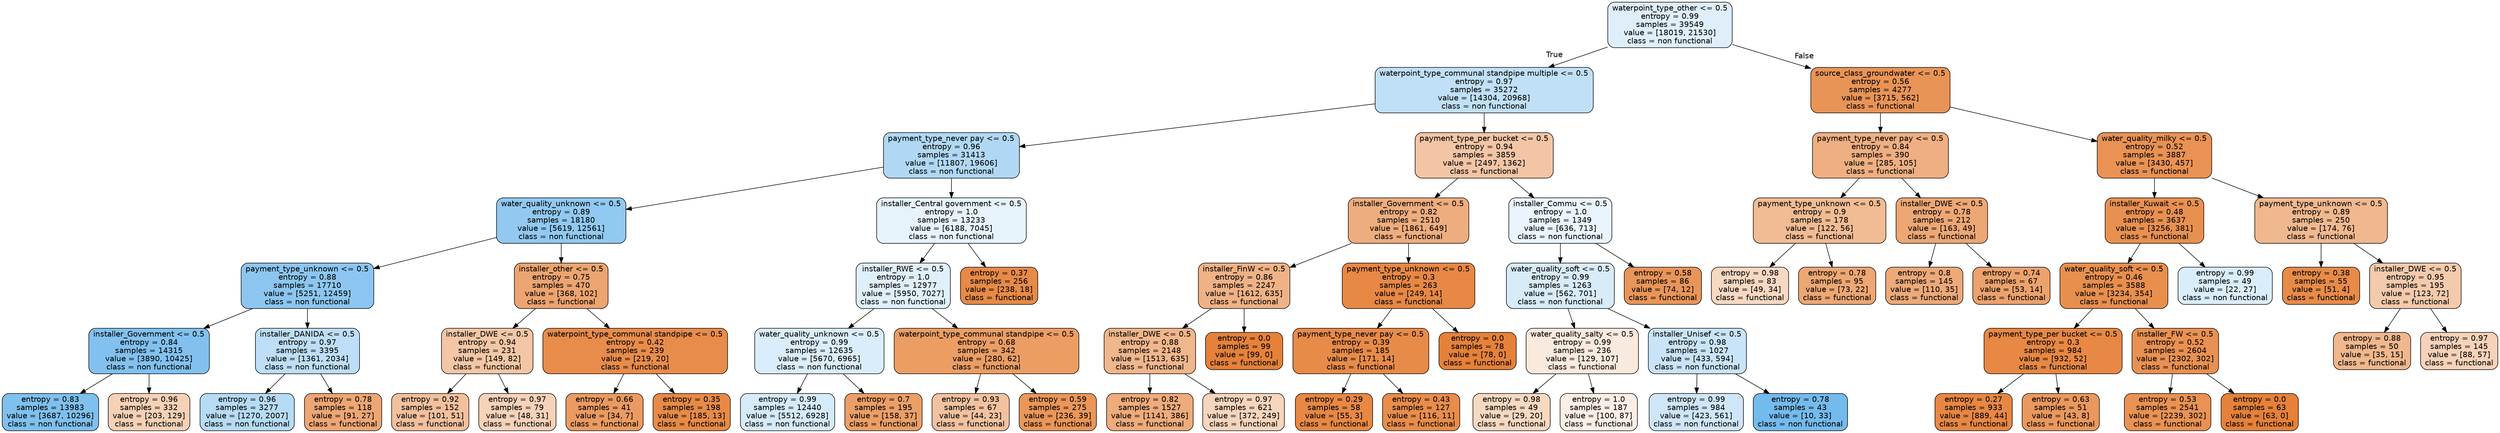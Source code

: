 digraph Tree {
node [shape=box, style="filled, rounded", color="black", fontname=helvetica] ;
edge [fontname=helvetica] ;
0 [label="waterpoint_type_other <= 0.5\nentropy = 0.99\nsamples = 39549\nvalue = [18019, 21530]\nclass = non functional", fillcolor="#399de52a"] ;
1 [label="waterpoint_type_communal standpipe multiple <= 0.5\nentropy = 0.97\nsamples = 35272\nvalue = [14304, 20968]\nclass = non functional", fillcolor="#399de551"] ;
0 -> 1 [labeldistance=2.5, labelangle=45, headlabel="True"] ;
2 [label="payment_type_never pay <= 0.5\nentropy = 0.96\nsamples = 31413\nvalue = [11807, 19606]\nclass = non functional", fillcolor="#399de565"] ;
1 -> 2 ;
3 [label="water_quality_unknown <= 0.5\nentropy = 0.89\nsamples = 18180\nvalue = [5619, 12561]\nclass = non functional", fillcolor="#399de58d"] ;
2 -> 3 ;
4 [label="payment_type_unknown <= 0.5\nentropy = 0.88\nsamples = 17710\nvalue = [5251, 12459]\nclass = non functional", fillcolor="#399de594"] ;
3 -> 4 ;
5 [label="installer_Government <= 0.5\nentropy = 0.84\nsamples = 14315\nvalue = [3890, 10425]\nclass = non functional", fillcolor="#399de5a0"] ;
4 -> 5 ;
6 [label="entropy = 0.83\nsamples = 13983\nvalue = [3687, 10296]\nclass = non functional", fillcolor="#399de5a4"] ;
5 -> 6 ;
7 [label="entropy = 0.96\nsamples = 332\nvalue = [203, 129]\nclass = functional", fillcolor="#e581395d"] ;
5 -> 7 ;
8 [label="installer_DANIDA <= 0.5\nentropy = 0.97\nsamples = 3395\nvalue = [1361, 2034]\nclass = non functional", fillcolor="#399de554"] ;
4 -> 8 ;
9 [label="entropy = 0.96\nsamples = 3277\nvalue = [1270, 2007]\nclass = non functional", fillcolor="#399de55e"] ;
8 -> 9 ;
10 [label="entropy = 0.78\nsamples = 118\nvalue = [91, 27]\nclass = functional", fillcolor="#e58139b3"] ;
8 -> 10 ;
11 [label="installer_other <= 0.5\nentropy = 0.75\nsamples = 470\nvalue = [368, 102]\nclass = functional", fillcolor="#e58139b8"] ;
3 -> 11 ;
12 [label="installer_DWE <= 0.5\nentropy = 0.94\nsamples = 231\nvalue = [149, 82]\nclass = functional", fillcolor="#e5813973"] ;
11 -> 12 ;
13 [label="entropy = 0.92\nsamples = 152\nvalue = [101, 51]\nclass = functional", fillcolor="#e581397e"] ;
12 -> 13 ;
14 [label="entropy = 0.97\nsamples = 79\nvalue = [48, 31]\nclass = functional", fillcolor="#e581395a"] ;
12 -> 14 ;
15 [label="waterpoint_type_communal standpipe <= 0.5\nentropy = 0.42\nsamples = 239\nvalue = [219, 20]\nclass = functional", fillcolor="#e58139e8"] ;
11 -> 15 ;
16 [label="entropy = 0.66\nsamples = 41\nvalue = [34, 7]\nclass = functional", fillcolor="#e58139ca"] ;
15 -> 16 ;
17 [label="entropy = 0.35\nsamples = 198\nvalue = [185, 13]\nclass = functional", fillcolor="#e58139ed"] ;
15 -> 17 ;
18 [label="installer_Central government <= 0.5\nentropy = 1.0\nsamples = 13233\nvalue = [6188, 7045]\nclass = non functional", fillcolor="#399de51f"] ;
2 -> 18 ;
19 [label="installer_RWE <= 0.5\nentropy = 1.0\nsamples = 12977\nvalue = [5950, 7027]\nclass = non functional", fillcolor="#399de527"] ;
18 -> 19 ;
20 [label="water_quality_unknown <= 0.5\nentropy = 0.99\nsamples = 12635\nvalue = [5670, 6965]\nclass = non functional", fillcolor="#399de52f"] ;
19 -> 20 ;
21 [label="entropy = 0.99\nsamples = 12440\nvalue = [5512, 6928]\nclass = non functional", fillcolor="#399de534"] ;
20 -> 21 ;
22 [label="entropy = 0.7\nsamples = 195\nvalue = [158, 37]\nclass = functional", fillcolor="#e58139c3"] ;
20 -> 22 ;
23 [label="waterpoint_type_communal standpipe <= 0.5\nentropy = 0.68\nsamples = 342\nvalue = [280, 62]\nclass = functional", fillcolor="#e58139c7"] ;
19 -> 23 ;
24 [label="entropy = 0.93\nsamples = 67\nvalue = [44, 23]\nclass = functional", fillcolor="#e581397a"] ;
23 -> 24 ;
25 [label="entropy = 0.59\nsamples = 275\nvalue = [236, 39]\nclass = functional", fillcolor="#e58139d5"] ;
23 -> 25 ;
26 [label="entropy = 0.37\nsamples = 256\nvalue = [238, 18]\nclass = functional", fillcolor="#e58139ec"] ;
18 -> 26 ;
27 [label="payment_type_per bucket <= 0.5\nentropy = 0.94\nsamples = 3859\nvalue = [2497, 1362]\nclass = functional", fillcolor="#e5813974"] ;
1 -> 27 ;
28 [label="installer_Government <= 0.5\nentropy = 0.82\nsamples = 2510\nvalue = [1861, 649]\nclass = functional", fillcolor="#e58139a6"] ;
27 -> 28 ;
29 [label="installer_FinW <= 0.5\nentropy = 0.86\nsamples = 2247\nvalue = [1612, 635]\nclass = functional", fillcolor="#e581399b"] ;
28 -> 29 ;
30 [label="installer_DWE <= 0.5\nentropy = 0.88\nsamples = 2148\nvalue = [1513, 635]\nclass = functional", fillcolor="#e5813994"] ;
29 -> 30 ;
31 [label="entropy = 0.82\nsamples = 1527\nvalue = [1141, 386]\nclass = functional", fillcolor="#e58139a9"] ;
30 -> 31 ;
32 [label="entropy = 0.97\nsamples = 621\nvalue = [372, 249]\nclass = functional", fillcolor="#e5813954"] ;
30 -> 32 ;
33 [label="entropy = 0.0\nsamples = 99\nvalue = [99, 0]\nclass = functional", fillcolor="#e58139ff"] ;
29 -> 33 ;
34 [label="payment_type_unknown <= 0.5\nentropy = 0.3\nsamples = 263\nvalue = [249, 14]\nclass = functional", fillcolor="#e58139f1"] ;
28 -> 34 ;
35 [label="payment_type_never pay <= 0.5\nentropy = 0.39\nsamples = 185\nvalue = [171, 14]\nclass = functional", fillcolor="#e58139ea"] ;
34 -> 35 ;
36 [label="entropy = 0.29\nsamples = 58\nvalue = [55, 3]\nclass = functional", fillcolor="#e58139f1"] ;
35 -> 36 ;
37 [label="entropy = 0.43\nsamples = 127\nvalue = [116, 11]\nclass = functional", fillcolor="#e58139e7"] ;
35 -> 37 ;
38 [label="entropy = 0.0\nsamples = 78\nvalue = [78, 0]\nclass = functional", fillcolor="#e58139ff"] ;
34 -> 38 ;
39 [label="installer_Commu <= 0.5\nentropy = 1.0\nsamples = 1349\nvalue = [636, 713]\nclass = non functional", fillcolor="#399de51c"] ;
27 -> 39 ;
40 [label="water_quality_soft <= 0.5\nentropy = 0.99\nsamples = 1263\nvalue = [562, 701]\nclass = non functional", fillcolor="#399de533"] ;
39 -> 40 ;
41 [label="water_quality_salty <= 0.5\nentropy = 0.99\nsamples = 236\nvalue = [129, 107]\nclass = functional", fillcolor="#e581392b"] ;
40 -> 41 ;
42 [label="entropy = 0.98\nsamples = 49\nvalue = [29, 20]\nclass = functional", fillcolor="#e581394f"] ;
41 -> 42 ;
43 [label="entropy = 1.0\nsamples = 187\nvalue = [100, 87]\nclass = functional", fillcolor="#e5813921"] ;
41 -> 43 ;
44 [label="installer_Unisef <= 0.5\nentropy = 0.98\nsamples = 1027\nvalue = [433, 594]\nclass = non functional", fillcolor="#399de545"] ;
40 -> 44 ;
45 [label="entropy = 0.99\nsamples = 984\nvalue = [423, 561]\nclass = non functional", fillcolor="#399de53f"] ;
44 -> 45 ;
46 [label="entropy = 0.78\nsamples = 43\nvalue = [10, 33]\nclass = non functional", fillcolor="#399de5b2"] ;
44 -> 46 ;
47 [label="entropy = 0.58\nsamples = 86\nvalue = [74, 12]\nclass = functional", fillcolor="#e58139d6"] ;
39 -> 47 ;
48 [label="source_class_groundwater <= 0.5\nentropy = 0.56\nsamples = 4277\nvalue = [3715, 562]\nclass = functional", fillcolor="#e58139d8"] ;
0 -> 48 [labeldistance=2.5, labelangle=-45, headlabel="False"] ;
49 [label="payment_type_never pay <= 0.5\nentropy = 0.84\nsamples = 390\nvalue = [285, 105]\nclass = functional", fillcolor="#e58139a1"] ;
48 -> 49 ;
50 [label="payment_type_unknown <= 0.5\nentropy = 0.9\nsamples = 178\nvalue = [122, 56]\nclass = functional", fillcolor="#e581398a"] ;
49 -> 50 ;
51 [label="entropy = 0.98\nsamples = 83\nvalue = [49, 34]\nclass = functional", fillcolor="#e581394e"] ;
50 -> 51 ;
52 [label="entropy = 0.78\nsamples = 95\nvalue = [73, 22]\nclass = functional", fillcolor="#e58139b2"] ;
50 -> 52 ;
53 [label="installer_DWE <= 0.5\nentropy = 0.78\nsamples = 212\nvalue = [163, 49]\nclass = functional", fillcolor="#e58139b2"] ;
49 -> 53 ;
54 [label="entropy = 0.8\nsamples = 145\nvalue = [110, 35]\nclass = functional", fillcolor="#e58139ae"] ;
53 -> 54 ;
55 [label="entropy = 0.74\nsamples = 67\nvalue = [53, 14]\nclass = functional", fillcolor="#e58139bc"] ;
53 -> 55 ;
56 [label="water_quality_milky <= 0.5\nentropy = 0.52\nsamples = 3887\nvalue = [3430, 457]\nclass = functional", fillcolor="#e58139dd"] ;
48 -> 56 ;
57 [label="installer_Kuwait <= 0.5\nentropy = 0.48\nsamples = 3637\nvalue = [3256, 381]\nclass = functional", fillcolor="#e58139e1"] ;
56 -> 57 ;
58 [label="water_quality_soft <= 0.5\nentropy = 0.46\nsamples = 3588\nvalue = [3234, 354]\nclass = functional", fillcolor="#e58139e3"] ;
57 -> 58 ;
59 [label="payment_type_per bucket <= 0.5\nentropy = 0.3\nsamples = 984\nvalue = [932, 52]\nclass = functional", fillcolor="#e58139f1"] ;
58 -> 59 ;
60 [label="entropy = 0.27\nsamples = 933\nvalue = [889, 44]\nclass = functional", fillcolor="#e58139f2"] ;
59 -> 60 ;
61 [label="entropy = 0.63\nsamples = 51\nvalue = [43, 8]\nclass = functional", fillcolor="#e58139d0"] ;
59 -> 61 ;
62 [label="installer_FW <= 0.5\nentropy = 0.52\nsamples = 2604\nvalue = [2302, 302]\nclass = functional", fillcolor="#e58139de"] ;
58 -> 62 ;
63 [label="entropy = 0.53\nsamples = 2541\nvalue = [2239, 302]\nclass = functional", fillcolor="#e58139dd"] ;
62 -> 63 ;
64 [label="entropy = 0.0\nsamples = 63\nvalue = [63, 0]\nclass = functional", fillcolor="#e58139ff"] ;
62 -> 64 ;
65 [label="entropy = 0.99\nsamples = 49\nvalue = [22, 27]\nclass = non functional", fillcolor="#399de52f"] ;
57 -> 65 ;
66 [label="payment_type_unknown <= 0.5\nentropy = 0.89\nsamples = 250\nvalue = [174, 76]\nclass = functional", fillcolor="#e5813990"] ;
56 -> 66 ;
67 [label="entropy = 0.38\nsamples = 55\nvalue = [51, 4]\nclass = functional", fillcolor="#e58139eb"] ;
66 -> 67 ;
68 [label="installer_DWE <= 0.5\nentropy = 0.95\nsamples = 195\nvalue = [123, 72]\nclass = functional", fillcolor="#e581396a"] ;
66 -> 68 ;
69 [label="entropy = 0.88\nsamples = 50\nvalue = [35, 15]\nclass = functional", fillcolor="#e5813992"] ;
68 -> 69 ;
70 [label="entropy = 0.97\nsamples = 145\nvalue = [88, 57]\nclass = functional", fillcolor="#e581395a"] ;
68 -> 70 ;
}
